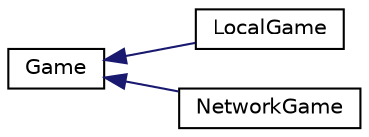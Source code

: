 digraph "Graphical Class Hierarchy"
{
  edge [fontname="Helvetica",fontsize="10",labelfontname="Helvetica",labelfontsize="10"];
  node [fontname="Helvetica",fontsize="10",shape=record];
  rankdir="LR";
  Node0 [label="Game",height=0.2,width=0.4,color="black", fillcolor="white", style="filled",URL="$classGame.html"];
  Node0 -> Node1 [dir="back",color="midnightblue",fontsize="10",style="solid",fontname="Helvetica"];
  Node1 [label="LocalGame",height=0.2,width=0.4,color="black", fillcolor="white", style="filled",URL="$classLocalGame.html"];
  Node0 -> Node2 [dir="back",color="midnightblue",fontsize="10",style="solid",fontname="Helvetica"];
  Node2 [label="NetworkGame",height=0.2,width=0.4,color="black", fillcolor="white", style="filled",URL="$classNetworkGame.html"];
}
